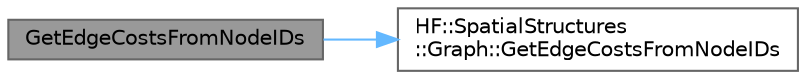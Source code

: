 digraph "GetEdgeCostsFromNodeIDs"
{
 // LATEX_PDF_SIZE
  bgcolor="transparent";
  edge [fontname=Helvetica,fontsize=10,labelfontname=Helvetica,labelfontsize=10];
  node [fontname=Helvetica,fontsize=10,shape=box,height=0.2,width=0.4];
  rankdir="LR";
  Node1 [label="GetEdgeCostsFromNodeIDs",height=0.2,width=0.4,color="gray40", fillcolor="grey60", style="filled", fontcolor="black",tooltip="Get the costs of traversing from parent to child in a given array."];
  Node1 -> Node2 [color="steelblue1",style="solid"];
  Node2 [label="HF::SpatialStructures\l::Graph::GetEdgeCostsFromNodeIDs",height=0.2,width=0.4,color="grey40", fillcolor="white", style="filled",URL="$a01551.html#aa79a555f9fa789581d9f1905ebb0c55f",tooltip="Get costs of all given edges"];
}
